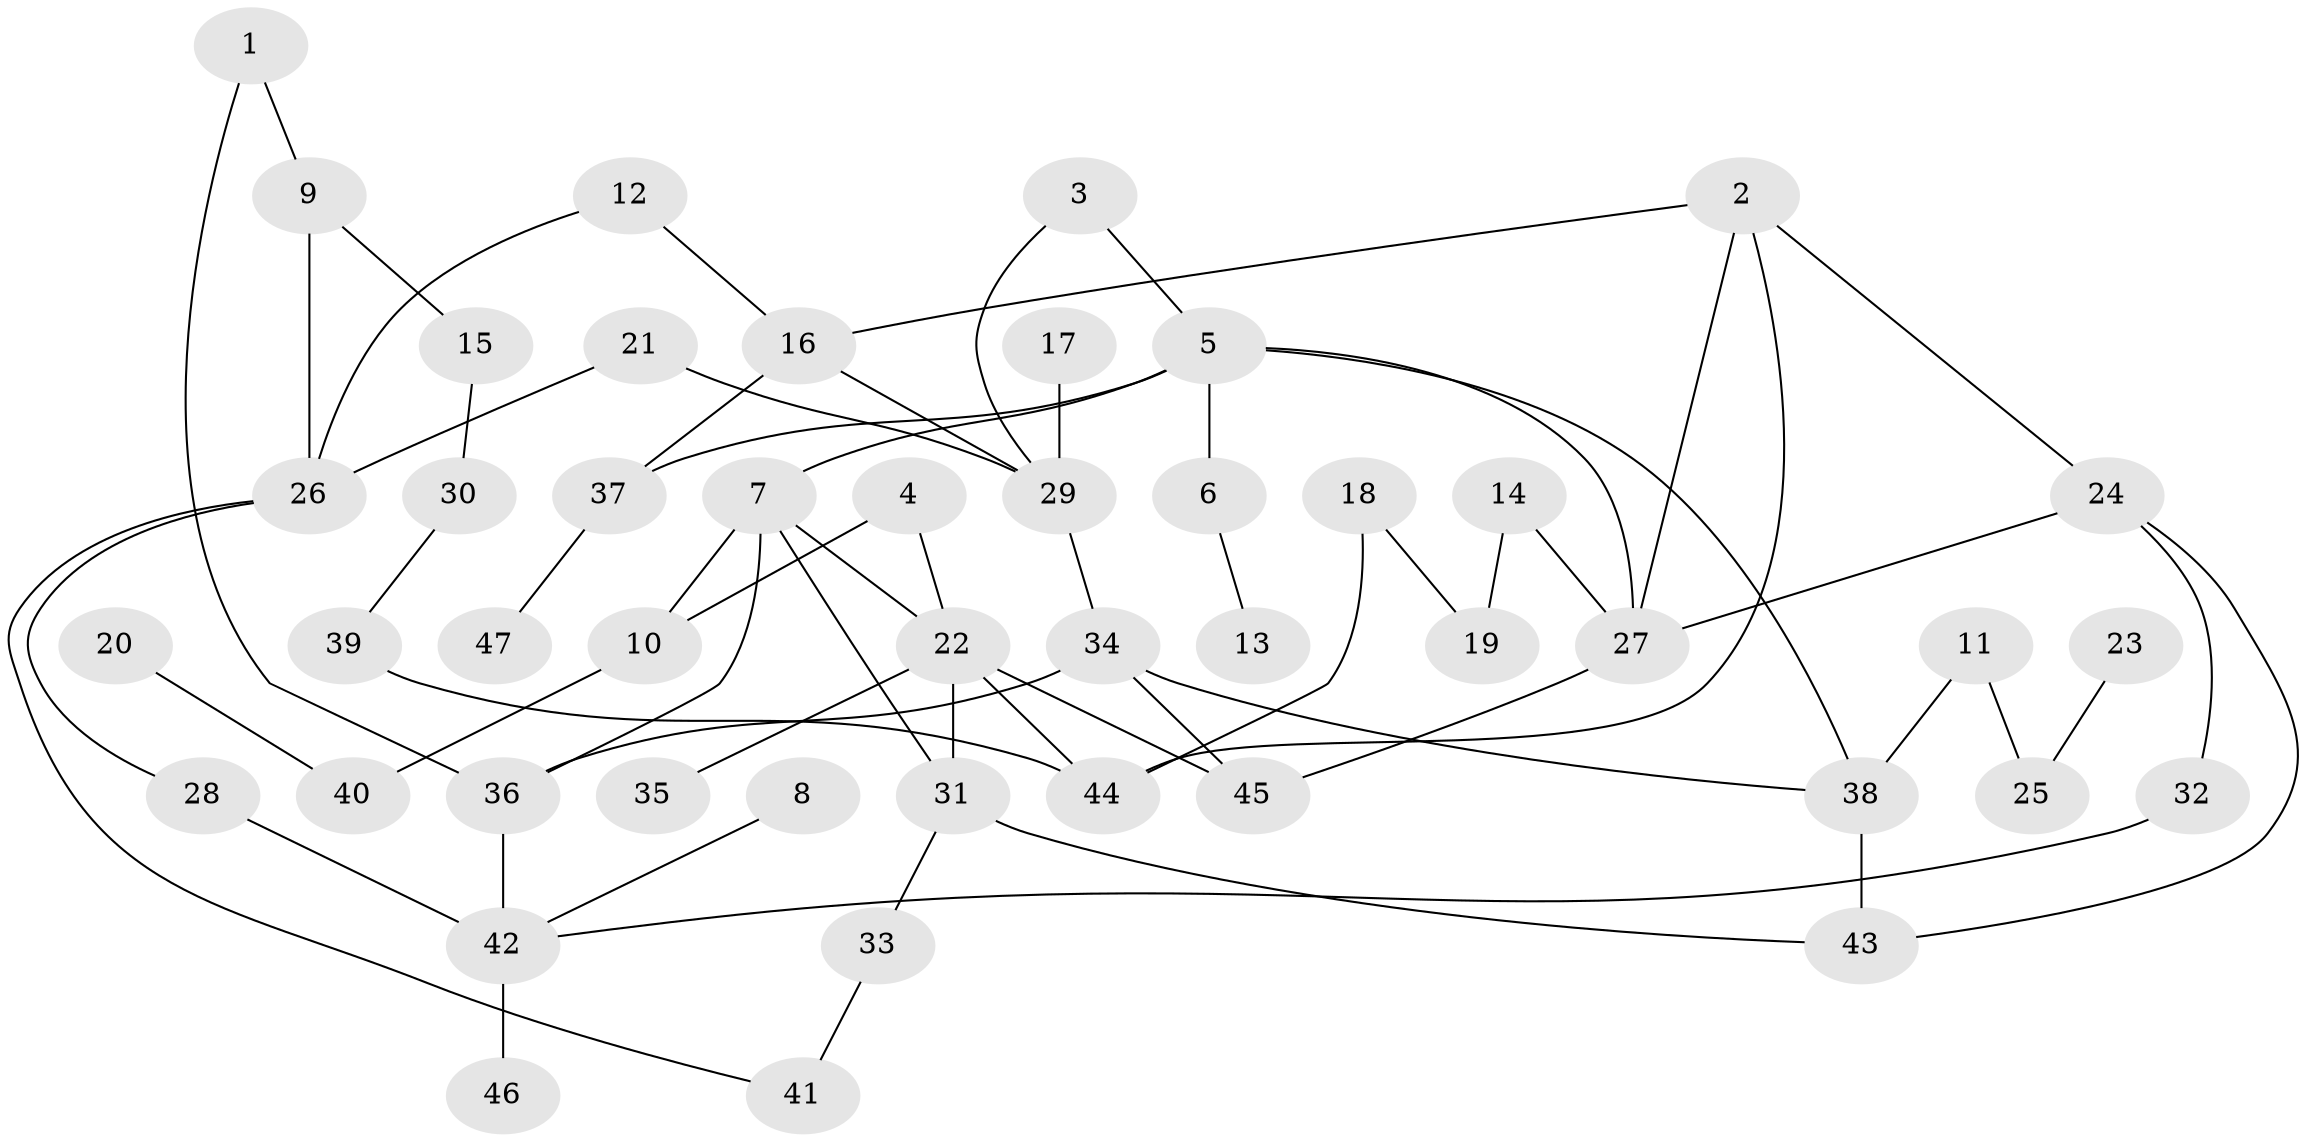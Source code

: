 // original degree distribution, {6: 0.031914893617021274, 5: 0.06382978723404255, 8: 0.010638297872340425, 2: 0.30851063829787234, 4: 0.11702127659574468, 3: 0.10638297872340426, 1: 0.35106382978723405, 7: 0.010638297872340425}
// Generated by graph-tools (version 1.1) at 2025/01/03/09/25 03:01:08]
// undirected, 47 vertices, 65 edges
graph export_dot {
graph [start="1"]
  node [color=gray90,style=filled];
  1;
  2;
  3;
  4;
  5;
  6;
  7;
  8;
  9;
  10;
  11;
  12;
  13;
  14;
  15;
  16;
  17;
  18;
  19;
  20;
  21;
  22;
  23;
  24;
  25;
  26;
  27;
  28;
  29;
  30;
  31;
  32;
  33;
  34;
  35;
  36;
  37;
  38;
  39;
  40;
  41;
  42;
  43;
  44;
  45;
  46;
  47;
  1 -- 9 [weight=1.0];
  1 -- 36 [weight=1.0];
  2 -- 16 [weight=1.0];
  2 -- 24 [weight=1.0];
  2 -- 27 [weight=1.0];
  2 -- 44 [weight=1.0];
  3 -- 5 [weight=1.0];
  3 -- 29 [weight=1.0];
  4 -- 10 [weight=1.0];
  4 -- 22 [weight=1.0];
  5 -- 6 [weight=1.0];
  5 -- 7 [weight=1.0];
  5 -- 27 [weight=1.0];
  5 -- 37 [weight=1.0];
  5 -- 38 [weight=1.0];
  6 -- 13 [weight=1.0];
  7 -- 10 [weight=1.0];
  7 -- 22 [weight=1.0];
  7 -- 31 [weight=1.0];
  7 -- 36 [weight=1.0];
  8 -- 42 [weight=1.0];
  9 -- 15 [weight=1.0];
  9 -- 26 [weight=1.0];
  10 -- 40 [weight=1.0];
  11 -- 25 [weight=1.0];
  11 -- 38 [weight=1.0];
  12 -- 16 [weight=1.0];
  12 -- 26 [weight=1.0];
  14 -- 19 [weight=1.0];
  14 -- 27 [weight=1.0];
  15 -- 30 [weight=1.0];
  16 -- 29 [weight=1.0];
  16 -- 37 [weight=1.0];
  17 -- 29 [weight=1.0];
  18 -- 19 [weight=1.0];
  18 -- 44 [weight=1.0];
  20 -- 40 [weight=1.0];
  21 -- 26 [weight=1.0];
  21 -- 29 [weight=1.0];
  22 -- 31 [weight=1.0];
  22 -- 35 [weight=1.0];
  22 -- 44 [weight=1.0];
  22 -- 45 [weight=1.0];
  23 -- 25 [weight=1.0];
  24 -- 27 [weight=1.0];
  24 -- 32 [weight=1.0];
  24 -- 43 [weight=1.0];
  26 -- 28 [weight=1.0];
  26 -- 41 [weight=1.0];
  27 -- 45 [weight=1.0];
  28 -- 42 [weight=2.0];
  29 -- 34 [weight=1.0];
  30 -- 39 [weight=1.0];
  31 -- 33 [weight=1.0];
  31 -- 43 [weight=1.0];
  32 -- 42 [weight=1.0];
  33 -- 41 [weight=1.0];
  34 -- 36 [weight=1.0];
  34 -- 38 [weight=1.0];
  34 -- 45 [weight=1.0];
  36 -- 42 [weight=1.0];
  37 -- 47 [weight=1.0];
  38 -- 43 [weight=1.0];
  39 -- 44 [weight=1.0];
  42 -- 46 [weight=1.0];
}
